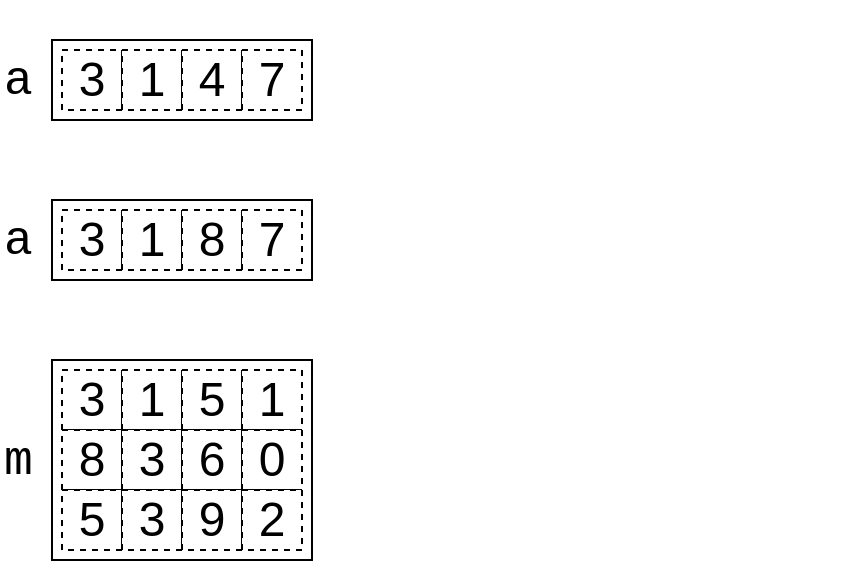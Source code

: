 <mxfile version="24.7.12">
  <diagram name="Page-1" id="ZNFxOjxP5cYbFs4iC51F">
    <mxGraphModel dx="985" dy="917" grid="1" gridSize="10" guides="1" tooltips="1" connect="1" arrows="1" fold="1" page="1" pageScale="1" pageWidth="850" pageHeight="1100" math="0" shadow="0">
      <root>
        <mxCell id="0" />
        <mxCell id="1" parent="0" />
        <mxCell id="Dal6TMpbECER1GlNZ9lq-34" value="" style="rounded=0;whiteSpace=wrap;html=1;fillColor=none;" parent="1" vertex="1">
          <mxGeometry x="80" y="120" width="130" height="40" as="geometry" />
        </mxCell>
        <mxCell id="Dal6TMpbECER1GlNZ9lq-32" value="" style="rounded=0;whiteSpace=wrap;html=1;fillColor=none;" parent="1" vertex="1">
          <mxGeometry x="80" y="40" width="130" height="40" as="geometry" />
        </mxCell>
        <mxCell id="Dal6TMpbECER1GlNZ9lq-28" value="3" style="whiteSpace=wrap;html=1;aspect=fixed;dashed=1;fontSize=24;" parent="1" vertex="1">
          <mxGeometry x="85" y="45" width="30" height="30" as="geometry" />
        </mxCell>
        <mxCell id="Hfn-NWJC1_bhVsuM3egG-5" value="" style="whiteSpace=wrap;html=1;aspect=fixed;fontSize=24;strokeColor=none;fillColor=none;" parent="1" vertex="1">
          <mxGeometry x="360" y="20" width="40" height="40" as="geometry" />
        </mxCell>
        <mxCell id="Hfn-NWJC1_bhVsuM3egG-6" value="" style="whiteSpace=wrap;html=1;aspect=fixed;fontSize=24;strokeColor=none;fillColor=none;" parent="1" vertex="1">
          <mxGeometry x="400" y="20" width="40" height="40" as="geometry" />
        </mxCell>
        <mxCell id="Hfn-NWJC1_bhVsuM3egG-7" value="" style="whiteSpace=wrap;html=1;aspect=fixed;fontSize=24;strokeColor=none;fillColor=none;" parent="1" vertex="1">
          <mxGeometry x="440" y="20" width="40" height="40" as="geometry" />
        </mxCell>
        <mxCell id="G9SRQUJ1ZkAxIyxl74F2-12" value="" style="whiteSpace=wrap;html=1;aspect=fixed;fontSize=24;strokeColor=none;fillColor=none;" parent="1" vertex="1">
          <mxGeometry x="320" y="20" width="40" height="40" as="geometry" />
        </mxCell>
        <mxCell id="Dal6TMpbECER1GlNZ9lq-2" value="&lt;font face=&quot;Courier New&quot;&gt;a&lt;/font&gt;" style="whiteSpace=wrap;html=1;fontSize=24;align=left;fillColor=none;strokeColor=none;" parent="1" vertex="1">
          <mxGeometry x="54" y="40" width="26" height="40" as="geometry" />
        </mxCell>
        <mxCell id="Dal6TMpbECER1GlNZ9lq-29" value="1" style="whiteSpace=wrap;html=1;aspect=fixed;dashed=1;fontSize=24;" parent="1" vertex="1">
          <mxGeometry x="115" y="45" width="30" height="30" as="geometry" />
        </mxCell>
        <mxCell id="Dal6TMpbECER1GlNZ9lq-30" value="4" style="whiteSpace=wrap;html=1;aspect=fixed;dashed=1;fontSize=24;" parent="1" vertex="1">
          <mxGeometry x="145" y="45" width="30" height="30" as="geometry" />
        </mxCell>
        <mxCell id="Dal6TMpbECER1GlNZ9lq-31" value="7" style="whiteSpace=wrap;html=1;aspect=fixed;dashed=1;fontSize=24;" parent="1" vertex="1">
          <mxGeometry x="175" y="45" width="30" height="30" as="geometry" />
        </mxCell>
        <mxCell id="Dal6TMpbECER1GlNZ9lq-33" value="3" style="whiteSpace=wrap;html=1;aspect=fixed;dashed=1;fontSize=24;" parent="1" vertex="1">
          <mxGeometry x="85" y="125" width="30" height="30" as="geometry" />
        </mxCell>
        <mxCell id="Dal6TMpbECER1GlNZ9lq-35" value="&lt;font face=&quot;Courier New&quot;&gt;a&lt;/font&gt;" style="whiteSpace=wrap;html=1;fontSize=24;align=left;fillColor=none;strokeColor=none;" parent="1" vertex="1">
          <mxGeometry x="54" y="120" width="26" height="40" as="geometry" />
        </mxCell>
        <mxCell id="Dal6TMpbECER1GlNZ9lq-36" value="1" style="whiteSpace=wrap;html=1;aspect=fixed;dashed=1;fontSize=24;" parent="1" vertex="1">
          <mxGeometry x="115" y="125" width="30" height="30" as="geometry" />
        </mxCell>
        <mxCell id="Dal6TMpbECER1GlNZ9lq-37" value="8" style="whiteSpace=wrap;html=1;aspect=fixed;dashed=1;fontSize=24;" parent="1" vertex="1">
          <mxGeometry x="145" y="125" width="30" height="30" as="geometry" />
        </mxCell>
        <mxCell id="Dal6TMpbECER1GlNZ9lq-38" value="7" style="whiteSpace=wrap;html=1;aspect=fixed;dashed=1;fontSize=24;" parent="1" vertex="1">
          <mxGeometry x="175" y="125" width="30" height="30" as="geometry" />
        </mxCell>
        <mxCell id="qWj2_jeerqvvyU0CUsKb-1" value="" style="rounded=0;whiteSpace=wrap;html=1;fillColor=none;" vertex="1" parent="1">
          <mxGeometry x="80" y="200" width="130" height="100" as="geometry" />
        </mxCell>
        <mxCell id="qWj2_jeerqvvyU0CUsKb-2" value="3" style="whiteSpace=wrap;html=1;aspect=fixed;dashed=1;fontSize=24;" vertex="1" parent="1">
          <mxGeometry x="85" y="205" width="30" height="30" as="geometry" />
        </mxCell>
        <mxCell id="qWj2_jeerqvvyU0CUsKb-3" value="&lt;font face=&quot;Courier New&quot;&gt;m&lt;/font&gt;" style="whiteSpace=wrap;html=1;fontSize=24;align=left;fillColor=none;strokeColor=none;" vertex="1" parent="1">
          <mxGeometry x="54" y="230" width="26" height="40" as="geometry" />
        </mxCell>
        <mxCell id="qWj2_jeerqvvyU0CUsKb-4" value="1" style="whiteSpace=wrap;html=1;aspect=fixed;dashed=1;fontSize=24;" vertex="1" parent="1">
          <mxGeometry x="115" y="205" width="30" height="30" as="geometry" />
        </mxCell>
        <mxCell id="qWj2_jeerqvvyU0CUsKb-5" value="5" style="whiteSpace=wrap;html=1;aspect=fixed;dashed=1;fontSize=24;" vertex="1" parent="1">
          <mxGeometry x="145" y="205" width="30" height="30" as="geometry" />
        </mxCell>
        <mxCell id="qWj2_jeerqvvyU0CUsKb-6" value="1" style="whiteSpace=wrap;html=1;aspect=fixed;dashed=1;fontSize=24;" vertex="1" parent="1">
          <mxGeometry x="175" y="205" width="30" height="30" as="geometry" />
        </mxCell>
        <mxCell id="qWj2_jeerqvvyU0CUsKb-7" value="8" style="whiteSpace=wrap;html=1;aspect=fixed;dashed=1;fontSize=24;" vertex="1" parent="1">
          <mxGeometry x="85" y="235" width="30" height="30" as="geometry" />
        </mxCell>
        <mxCell id="qWj2_jeerqvvyU0CUsKb-8" value="3" style="whiteSpace=wrap;html=1;aspect=fixed;dashed=1;fontSize=24;" vertex="1" parent="1">
          <mxGeometry x="115" y="235" width="30" height="30" as="geometry" />
        </mxCell>
        <mxCell id="qWj2_jeerqvvyU0CUsKb-9" value="6" style="whiteSpace=wrap;html=1;aspect=fixed;dashed=1;fontSize=24;" vertex="1" parent="1">
          <mxGeometry x="145" y="235" width="30" height="30" as="geometry" />
        </mxCell>
        <mxCell id="qWj2_jeerqvvyU0CUsKb-10" value="0" style="whiteSpace=wrap;html=1;aspect=fixed;dashed=1;fontSize=24;" vertex="1" parent="1">
          <mxGeometry x="175" y="235" width="30" height="30" as="geometry" />
        </mxCell>
        <mxCell id="qWj2_jeerqvvyU0CUsKb-11" value="5" style="whiteSpace=wrap;html=1;aspect=fixed;dashed=1;fontSize=24;" vertex="1" parent="1">
          <mxGeometry x="85" y="265" width="30" height="30" as="geometry" />
        </mxCell>
        <mxCell id="qWj2_jeerqvvyU0CUsKb-12" value="3" style="whiteSpace=wrap;html=1;aspect=fixed;dashed=1;fontSize=24;" vertex="1" parent="1">
          <mxGeometry x="115" y="265" width="30" height="30" as="geometry" />
        </mxCell>
        <mxCell id="qWj2_jeerqvvyU0CUsKb-13" value="9" style="whiteSpace=wrap;html=1;aspect=fixed;dashed=1;fontSize=24;" vertex="1" parent="1">
          <mxGeometry x="145" y="265" width="30" height="30" as="geometry" />
        </mxCell>
        <mxCell id="qWj2_jeerqvvyU0CUsKb-14" value="2" style="whiteSpace=wrap;html=1;aspect=fixed;dashed=1;fontSize=24;" vertex="1" parent="1">
          <mxGeometry x="175" y="265" width="30" height="30" as="geometry" />
        </mxCell>
        <mxCell id="qWj2_jeerqvvyU0CUsKb-15" style="edgeStyle=orthogonalEdgeStyle;rounded=0;orthogonalLoop=1;jettySize=auto;html=1;exitX=0.5;exitY=1;exitDx=0;exitDy=0;" edge="1" parent="1" source="qWj2_jeerqvvyU0CUsKb-1" target="qWj2_jeerqvvyU0CUsKb-1">
          <mxGeometry relative="1" as="geometry" />
        </mxCell>
      </root>
    </mxGraphModel>
  </diagram>
</mxfile>
